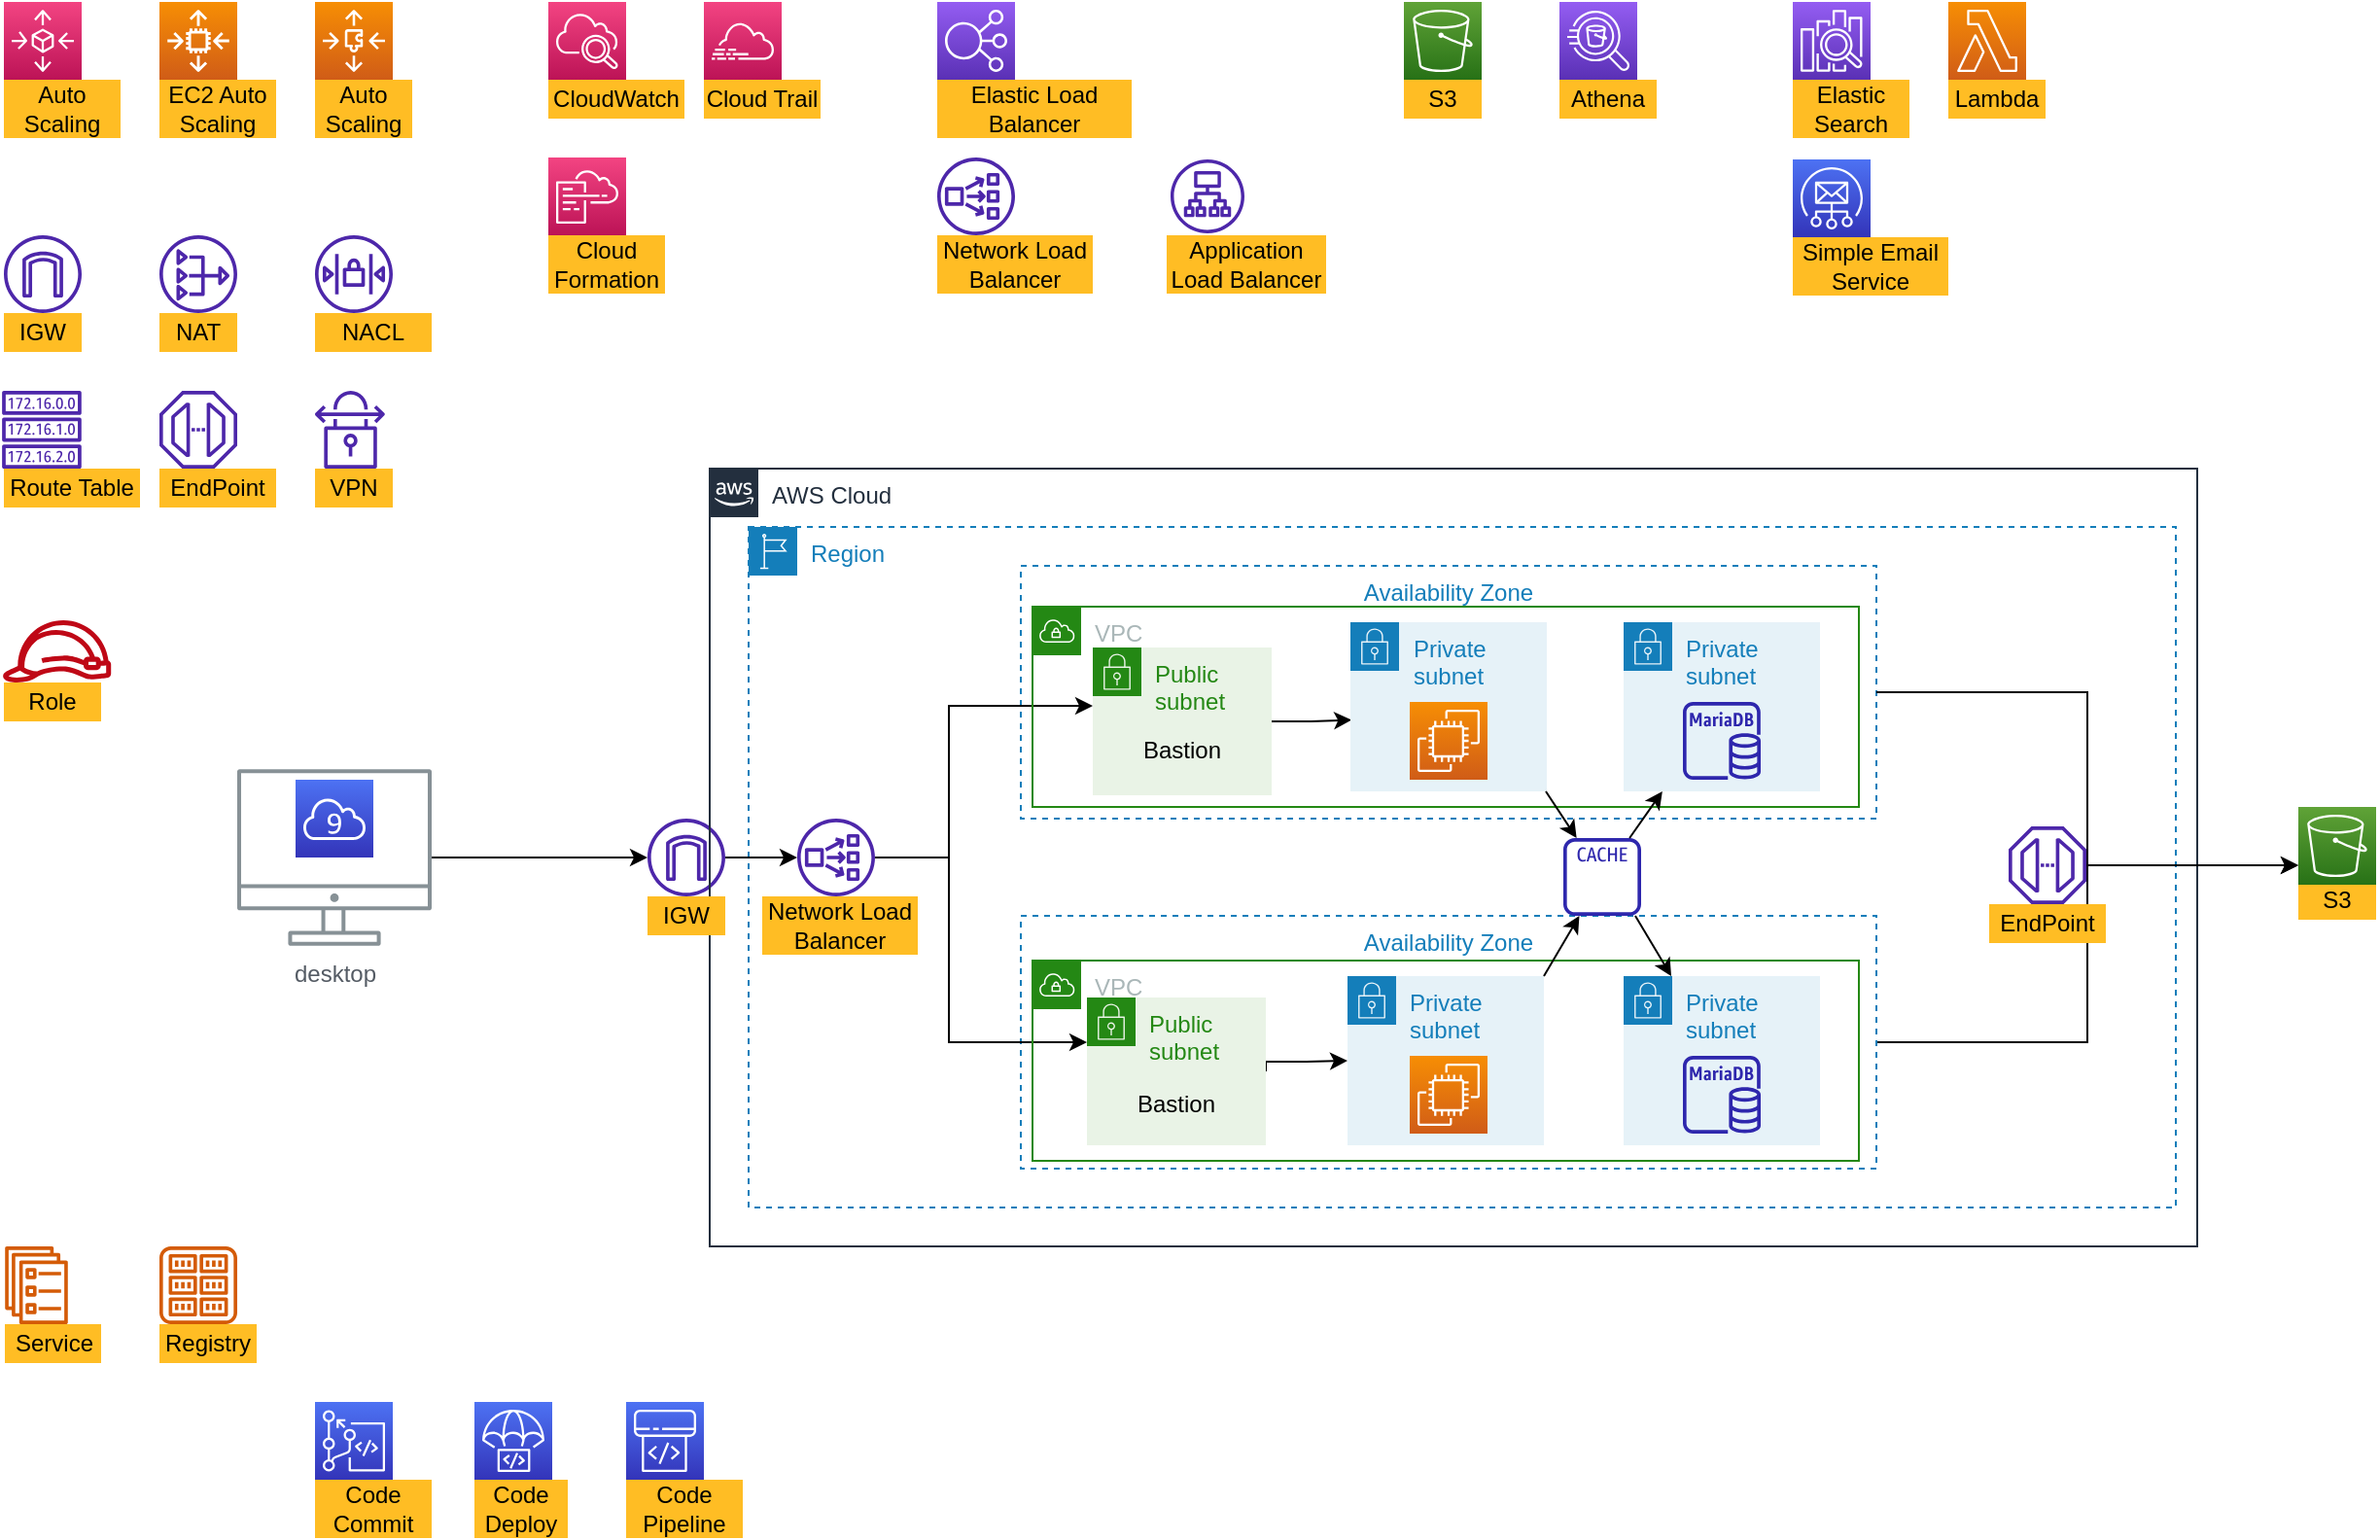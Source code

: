<mxfile version="21.6.6" type="github">
  <diagram id="Ht1M8jgEwFfnCIfOTk4-" name="Page-1">
    <mxGraphModel dx="1489" dy="769" grid="0" gridSize="10" guides="1" tooltips="1" connect="1" arrows="1" fold="1" page="1" pageScale="1" pageWidth="1169" pageHeight="827" math="0" shadow="0">
      <root>
        <mxCell id="0" />
        <mxCell id="1" parent="0" />
        <mxCell id="5NzhP2JsU66vbnNHi4hS-126" style="edgeStyle=orthogonalEdgeStyle;rounded=0;orthogonalLoop=1;jettySize=auto;html=1;entryX=0;entryY=0.75;entryDx=0;entryDy=0;entryPerimeter=0;" edge="1" parent="1" source="5NzhP2JsU66vbnNHi4hS-10" target="5NzhP2JsU66vbnNHi4hS-123">
          <mxGeometry relative="1" as="geometry" />
        </mxCell>
        <mxCell id="5NzhP2JsU66vbnNHi4hS-14" style="edgeStyle=orthogonalEdgeStyle;rounded=0;orthogonalLoop=1;jettySize=auto;html=1;" edge="1" parent="1" source="5NzhP2JsU66vbnNHi4hS-13" target="5NzhP2JsU66vbnNHi4hS-75">
          <mxGeometry relative="1" as="geometry">
            <mxPoint x="290" y="440" as="targetPoint" />
          </mxGeometry>
        </mxCell>
        <mxCell id="5NzhP2JsU66vbnNHi4hS-13" value="desktop" style="sketch=0;outlineConnect=0;gradientColor=none;fontColor=#545B64;strokeColor=none;fillColor=#879196;dashed=0;verticalLabelPosition=bottom;verticalAlign=top;align=center;html=1;fontSize=12;fontStyle=0;aspect=fixed;shape=mxgraph.aws4.illustration_desktop;pointerEvents=1" vertex="1" parent="1">
          <mxGeometry x="160" y="394.5" width="100" height="91" as="geometry" />
        </mxCell>
        <mxCell id="5NzhP2JsU66vbnNHi4hS-19" value="" style="sketch=0;points=[[0,0,0],[0.25,0,0],[0.5,0,0],[0.75,0,0],[1,0,0],[0,1,0],[0.25,1,0],[0.5,1,0],[0.75,1,0],[1,1,0],[0,0.25,0],[0,0.5,0],[0,0.75,0],[1,0.25,0],[1,0.5,0],[1,0.75,0]];outlineConnect=0;fontColor=#232F3E;gradientColor=#4D72F3;gradientDirection=north;fillColor=#3334B9;strokeColor=#ffffff;dashed=0;verticalLabelPosition=bottom;verticalAlign=top;align=center;html=1;fontSize=12;fontStyle=0;aspect=fixed;shape=mxgraph.aws4.resourceIcon;resIcon=mxgraph.aws4.cloud9;" vertex="1" parent="1">
          <mxGeometry x="190" y="400" width="40" height="40" as="geometry" />
        </mxCell>
        <mxCell id="5NzhP2JsU66vbnNHi4hS-20" value="" style="sketch=0;points=[[0,0,0],[0.25,0,0],[0.5,0,0],[0.75,0,0],[1,0,0],[0,1,0],[0.25,1,0],[0.5,1,0],[0.75,1,0],[1,1,0],[0,0.25,0],[0,0.5,0],[0,0.75,0],[1,0.25,0],[1,0.5,0],[1,0.75,0]];points=[[0,0,0],[0.25,0,0],[0.5,0,0],[0.75,0,0],[1,0,0],[0,1,0],[0.25,1,0],[0.5,1,0],[0.75,1,0],[1,1,0],[0,0.25,0],[0,0.5,0],[0,0.75,0],[1,0.25,0],[1,0.5,0],[1,0.75,0]];outlineConnect=0;fontColor=#232F3E;gradientColor=#F34482;gradientDirection=north;fillColor=#BC1356;strokeColor=#ffffff;dashed=0;verticalLabelPosition=bottom;verticalAlign=top;align=center;html=1;fontSize=12;fontStyle=0;aspect=fixed;shape=mxgraph.aws4.resourceIcon;resIcon=mxgraph.aws4.autoscaling;" vertex="1" parent="1">
          <mxGeometry x="40" width="40" height="40" as="geometry" />
        </mxCell>
        <mxCell id="5NzhP2JsU66vbnNHi4hS-22" value="" style="sketch=0;points=[[0,0,0],[0.25,0,0],[0.5,0,0],[0.75,0,0],[1,0,0],[0,1,0],[0.25,1,0],[0.5,1,0],[0.75,1,0],[1,1,0],[0,0.25,0],[0,0.5,0],[0,0.75,0],[1,0.25,0],[1,0.5,0],[1,0.75,0]];points=[[0,0,0],[0.25,0,0],[0.5,0,0],[0.75,0,0],[1,0,0],[0,1,0],[0.25,1,0],[0.5,1,0],[0.75,1,0],[1,1,0],[0,0.25,0],[0,0.5,0],[0,0.75,0],[1,0.25,0],[1,0.5,0],[1,0.75,0]];outlineConnect=0;fontColor=#232F3E;gradientColor=#F34482;gradientDirection=north;fillColor=#BC1356;strokeColor=#ffffff;dashed=0;verticalLabelPosition=bottom;verticalAlign=top;align=center;html=1;fontSize=12;fontStyle=0;aspect=fixed;shape=mxgraph.aws4.resourceIcon;resIcon=mxgraph.aws4.cloudwatch_2;" vertex="1" parent="1">
          <mxGeometry x="320" width="40" height="40" as="geometry" />
        </mxCell>
        <mxCell id="5NzhP2JsU66vbnNHi4hS-23" value="Auto Scaling" style="text;strokeColor=none;align=center;fillColor=#FFBD24;html=1;verticalAlign=middle;whiteSpace=wrap;rounded=0;" vertex="1" parent="1">
          <mxGeometry x="40" y="40" width="60" height="30" as="geometry" />
        </mxCell>
        <mxCell id="5NzhP2JsU66vbnNHi4hS-24" value="Network Load Balancer" style="text;strokeColor=none;align=center;fillColor=#FFBD24;html=1;verticalAlign=middle;whiteSpace=wrap;rounded=0;" vertex="1" parent="1">
          <mxGeometry x="520" y="120" width="80" height="30" as="geometry" />
        </mxCell>
        <mxCell id="5NzhP2JsU66vbnNHi4hS-25" value="" style="sketch=0;points=[[0,0,0],[0.25,0,0],[0.5,0,0],[0.75,0,0],[1,0,0],[0,1,0],[0.25,1,0],[0.5,1,0],[0.75,1,0],[1,1,0],[0,0.25,0],[0,0.5,0],[0,0.75,0],[1,0.25,0],[1,0.5,0],[1,0.75,0]];points=[[0,0,0],[0.25,0,0],[0.5,0,0],[0.75,0,0],[1,0,0],[0,1,0],[0.25,1,0],[0.5,1,0],[0.75,1,0],[1,1,0],[0,0.25,0],[0,0.5,0],[0,0.75,0],[1,0.25,0],[1,0.5,0],[1,0.75,0]];outlineConnect=0;fontColor=#232F3E;gradientColor=#F34482;gradientDirection=north;fillColor=#BC1356;strokeColor=#ffffff;dashed=0;verticalLabelPosition=bottom;verticalAlign=top;align=center;html=1;fontSize=12;fontStyle=0;aspect=fixed;shape=mxgraph.aws4.resourceIcon;resIcon=mxgraph.aws4.cloudtrail;" vertex="1" parent="1">
          <mxGeometry x="400" width="40" height="40" as="geometry" />
        </mxCell>
        <mxCell id="5NzhP2JsU66vbnNHi4hS-27" value="" style="sketch=0;points=[[0,0,0],[0.25,0,0],[0.5,0,0],[0.75,0,0],[1,0,0],[0,1,0],[0.25,1,0],[0.5,1,0],[0.75,1,0],[1,1,0],[0,0.25,0],[0,0.5,0],[0,0.75,0],[1,0.25,0],[1,0.5,0],[1,0.75,0]];outlineConnect=0;fontColor=#232F3E;gradientColor=#945DF2;gradientDirection=north;fillColor=#5A30B5;strokeColor=#ffffff;dashed=0;verticalLabelPosition=bottom;verticalAlign=top;align=center;html=1;fontSize=12;fontStyle=0;aspect=fixed;shape=mxgraph.aws4.resourceIcon;resIcon=mxgraph.aws4.elastic_load_balancing;" vertex="1" parent="1">
          <mxGeometry x="520" width="40" height="40" as="geometry" />
        </mxCell>
        <mxCell id="5NzhP2JsU66vbnNHi4hS-28" value="" style="sketch=0;outlineConnect=0;fontColor=#232F3E;gradientColor=none;fillColor=#4D27AA;strokeColor=none;dashed=0;verticalLabelPosition=bottom;verticalAlign=top;align=center;html=1;fontSize=12;fontStyle=0;aspect=fixed;pointerEvents=1;shape=mxgraph.aws4.endpoint;" vertex="1" parent="1">
          <mxGeometry x="120" y="200" width="40" height="40" as="geometry" />
        </mxCell>
        <mxCell id="5NzhP2JsU66vbnNHi4hS-29" value="EndPoint" style="text;strokeColor=none;align=center;fillColor=#FFBD24;html=1;verticalAlign=middle;whiteSpace=wrap;rounded=0;" vertex="1" parent="1">
          <mxGeometry x="120" y="240" width="60" height="20" as="geometry" />
        </mxCell>
        <mxCell id="5NzhP2JsU66vbnNHi4hS-30" value="Elastic Load Balancer" style="text;strokeColor=none;align=center;fillColor=#FFBD24;html=1;verticalAlign=middle;whiteSpace=wrap;rounded=0;" vertex="1" parent="1">
          <mxGeometry x="520" y="40" width="100" height="30" as="geometry" />
        </mxCell>
        <mxCell id="5NzhP2JsU66vbnNHi4hS-31" value="" style="sketch=0;outlineConnect=0;fontColor=#232F3E;gradientColor=none;fillColor=#4D27AA;strokeColor=none;dashed=0;verticalLabelPosition=bottom;verticalAlign=top;align=center;html=1;fontSize=12;fontStyle=0;aspect=fixed;pointerEvents=1;shape=mxgraph.aws4.network_load_balancer;" vertex="1" parent="1">
          <mxGeometry x="520" y="80" width="40" height="40" as="geometry" />
        </mxCell>
        <mxCell id="5NzhP2JsU66vbnNHi4hS-32" value="" style="sketch=0;outlineConnect=0;fontColor=#232F3E;gradientColor=none;fillColor=#4D27AA;strokeColor=none;dashed=0;verticalLabelPosition=bottom;verticalAlign=top;align=center;html=1;fontSize=12;fontStyle=0;aspect=fixed;pointerEvents=1;shape=mxgraph.aws4.internet_gateway;" vertex="1" parent="1">
          <mxGeometry x="40" y="120" width="40" height="40" as="geometry" />
        </mxCell>
        <mxCell id="5NzhP2JsU66vbnNHi4hS-33" value="CloudWatch" style="text;strokeColor=none;align=center;fillColor=#FFBD24;html=1;verticalAlign=middle;whiteSpace=wrap;rounded=0;" vertex="1" parent="1">
          <mxGeometry x="320" y="40" width="70" height="20" as="geometry" />
        </mxCell>
        <mxCell id="5NzhP2JsU66vbnNHi4hS-34" value="" style="sketch=0;outlineConnect=0;fontColor=#232F3E;gradientColor=none;fillColor=#4D27AA;strokeColor=none;dashed=0;verticalLabelPosition=bottom;verticalAlign=top;align=center;html=1;fontSize=12;fontStyle=0;aspect=fixed;pointerEvents=1;shape=mxgraph.aws4.nat_gateway;" vertex="1" parent="1">
          <mxGeometry x="120" y="120" width="40" height="40" as="geometry" />
        </mxCell>
        <mxCell id="5NzhP2JsU66vbnNHi4hS-35" value="NAT" style="text;strokeColor=none;align=center;fillColor=#FFBD24;html=1;verticalAlign=middle;whiteSpace=wrap;rounded=0;" vertex="1" parent="1">
          <mxGeometry x="120" y="160" width="40" height="20" as="geometry" />
        </mxCell>
        <mxCell id="5NzhP2JsU66vbnNHi4hS-36" value="IGW" style="text;strokeColor=none;align=center;fillColor=#FFBD24;html=1;verticalAlign=middle;whiteSpace=wrap;rounded=0;" vertex="1" parent="1">
          <mxGeometry x="40" y="160" width="40" height="20" as="geometry" />
        </mxCell>
        <mxCell id="5NzhP2JsU66vbnNHi4hS-37" value="" style="sketch=0;outlineConnect=0;fontColor=#232F3E;gradientColor=none;fillColor=#4D27AA;strokeColor=none;dashed=0;verticalLabelPosition=bottom;verticalAlign=top;align=center;html=1;fontSize=12;fontStyle=0;aspect=fixed;pointerEvents=1;shape=mxgraph.aws4.route_table;" vertex="1" parent="1">
          <mxGeometry x="38.95" y="200" width="41.05" height="40" as="geometry" />
        </mxCell>
        <mxCell id="5NzhP2JsU66vbnNHi4hS-38" value="Route Table" style="text;strokeColor=none;align=center;fillColor=#FFBD24;html=1;verticalAlign=middle;whiteSpace=wrap;rounded=0;" vertex="1" parent="1">
          <mxGeometry x="40" y="240" width="70" height="20" as="geometry" />
        </mxCell>
        <mxCell id="5NzhP2JsU66vbnNHi4hS-39" value="" style="sketch=0;outlineConnect=0;fontColor=#232F3E;gradientColor=none;fillColor=#4D27AA;strokeColor=none;dashed=0;verticalLabelPosition=bottom;verticalAlign=top;align=center;html=1;fontSize=12;fontStyle=0;aspect=fixed;pointerEvents=1;shape=mxgraph.aws4.network_access_control_list;" vertex="1" parent="1">
          <mxGeometry x="200" y="120" width="40" height="40" as="geometry" />
        </mxCell>
        <mxCell id="5NzhP2JsU66vbnNHi4hS-40" value="NACL" style="text;strokeColor=none;align=center;fillColor=#FFBD24;html=1;verticalAlign=middle;whiteSpace=wrap;rounded=0;" vertex="1" parent="1">
          <mxGeometry x="200" y="160" width="60" height="20" as="geometry" />
        </mxCell>
        <mxCell id="5NzhP2JsU66vbnNHi4hS-41" value="" style="sketch=0;outlineConnect=0;fontColor=#232F3E;gradientColor=none;fillColor=#4D27AA;strokeColor=none;dashed=0;verticalLabelPosition=bottom;verticalAlign=top;align=center;html=1;fontSize=12;fontStyle=0;aspect=fixed;pointerEvents=1;shape=mxgraph.aws4.application_load_balancer;" vertex="1" parent="1">
          <mxGeometry x="640" y="81" width="38" height="38" as="geometry" />
        </mxCell>
        <mxCell id="5NzhP2JsU66vbnNHi4hS-42" value="Application Load Balancer" style="text;strokeColor=none;align=center;fillColor=#FFBD24;html=1;verticalAlign=middle;whiteSpace=wrap;rounded=0;" vertex="1" parent="1">
          <mxGeometry x="638" y="120" width="82" height="30" as="geometry" />
        </mxCell>
        <mxCell id="5NzhP2JsU66vbnNHi4hS-43" value="" style="sketch=0;outlineConnect=0;fontColor=#232F3E;gradientColor=none;fillColor=#4D27AA;strokeColor=none;dashed=0;verticalLabelPosition=bottom;verticalAlign=top;align=center;html=1;fontSize=12;fontStyle=0;aspect=fixed;pointerEvents=1;shape=mxgraph.aws4.vpn_connection;" vertex="1" parent="1">
          <mxGeometry x="200" y="200" width="35.9" height="40" as="geometry" />
        </mxCell>
        <mxCell id="5NzhP2JsU66vbnNHi4hS-44" value="VPN" style="text;strokeColor=none;align=center;fillColor=#FFBD24;html=1;verticalAlign=middle;whiteSpace=wrap;rounded=0;" vertex="1" parent="1">
          <mxGeometry x="200" y="240" width="40" height="20" as="geometry" />
        </mxCell>
        <mxCell id="5NzhP2JsU66vbnNHi4hS-45" value="" style="sketch=0;outlineConnect=0;fontColor=#232F3E;gradientColor=none;fillColor=#BF0816;strokeColor=none;dashed=0;verticalLabelPosition=bottom;verticalAlign=top;align=center;html=1;fontSize=12;fontStyle=0;aspect=fixed;pointerEvents=1;shape=mxgraph.aws4.role;" vertex="1" parent="1">
          <mxGeometry x="38.95" y="318" width="56.73" height="32" as="geometry" />
        </mxCell>
        <mxCell id="5NzhP2JsU66vbnNHi4hS-46" value="Role" style="text;strokeColor=none;align=center;fillColor=#FFBD24;html=1;verticalAlign=middle;whiteSpace=wrap;rounded=0;" vertex="1" parent="1">
          <mxGeometry x="40" y="350" width="50" height="20" as="geometry" />
        </mxCell>
        <mxCell id="5NzhP2JsU66vbnNHi4hS-47" value="" style="sketch=0;points=[[0,0,0],[0.25,0,0],[0.5,0,0],[0.75,0,0],[1,0,0],[0,1,0],[0.25,1,0],[0.5,1,0],[0.75,1,0],[1,1,0],[0,0.25,0],[0,0.5,0],[0,0.75,0],[1,0.25,0],[1,0.5,0],[1,0.75,0]];outlineConnect=0;fontColor=#232F3E;gradientColor=#60A337;gradientDirection=north;fillColor=#277116;strokeColor=#ffffff;dashed=0;verticalLabelPosition=bottom;verticalAlign=top;align=center;html=1;fontSize=12;fontStyle=0;aspect=fixed;shape=mxgraph.aws4.resourceIcon;resIcon=mxgraph.aws4.s3;" vertex="1" parent="1">
          <mxGeometry x="760" width="40" height="40" as="geometry" />
        </mxCell>
        <mxCell id="5NzhP2JsU66vbnNHi4hS-48" value="S3" style="text;strokeColor=none;align=center;fillColor=#FFBD24;html=1;verticalAlign=middle;whiteSpace=wrap;rounded=0;" vertex="1" parent="1">
          <mxGeometry x="760" y="40" width="40" height="20" as="geometry" />
        </mxCell>
        <mxCell id="5NzhP2JsU66vbnNHi4hS-50" value="" style="sketch=0;points=[[0,0,0],[0.25,0,0],[0.5,0,0],[0.75,0,0],[1,0,0],[0,1,0],[0.25,1,0],[0.5,1,0],[0.75,1,0],[1,1,0],[0,0.25,0],[0,0.5,0],[0,0.75,0],[1,0.25,0],[1,0.5,0],[1,0.75,0]];outlineConnect=0;fontColor=#232F3E;gradientColor=#945DF2;gradientDirection=north;fillColor=#5A30B5;strokeColor=#ffffff;dashed=0;verticalLabelPosition=bottom;verticalAlign=top;align=center;html=1;fontSize=12;fontStyle=0;aspect=fixed;shape=mxgraph.aws4.resourceIcon;resIcon=mxgraph.aws4.athena;" vertex="1" parent="1">
          <mxGeometry x="840" width="40" height="40" as="geometry" />
        </mxCell>
        <mxCell id="5NzhP2JsU66vbnNHi4hS-51" value="Athena" style="text;strokeColor=none;align=center;fillColor=#FFBD24;html=1;verticalAlign=middle;whiteSpace=wrap;rounded=0;" vertex="1" parent="1">
          <mxGeometry x="840" y="40" width="50" height="20" as="geometry" />
        </mxCell>
        <mxCell id="5NzhP2JsU66vbnNHi4hS-52" value="" style="sketch=0;points=[[0,0,0],[0.25,0,0],[0.5,0,0],[0.75,0,0],[1,0,0],[0,1,0],[0.25,1,0],[0.5,1,0],[0.75,1,0],[1,1,0],[0,0.25,0],[0,0.5,0],[0,0.75,0],[1,0.25,0],[1,0.5,0],[1,0.75,0]];outlineConnect=0;fontColor=#232F3E;gradientColor=#945DF2;gradientDirection=north;fillColor=#5A30B5;strokeColor=#ffffff;dashed=0;verticalLabelPosition=bottom;verticalAlign=top;align=center;html=1;fontSize=12;fontStyle=0;aspect=fixed;shape=mxgraph.aws4.resourceIcon;resIcon=mxgraph.aws4.elasticsearch_service;" vertex="1" parent="1">
          <mxGeometry x="960" width="40" height="40" as="geometry" />
        </mxCell>
        <mxCell id="5NzhP2JsU66vbnNHi4hS-53" value="Elastic Search" style="text;strokeColor=none;align=center;fillColor=#FFBD24;html=1;verticalAlign=middle;whiteSpace=wrap;rounded=0;" vertex="1" parent="1">
          <mxGeometry x="960" y="40" width="60" height="30" as="geometry" />
        </mxCell>
        <mxCell id="5NzhP2JsU66vbnNHi4hS-54" value="" style="sketch=0;points=[[0,0,0],[0.25,0,0],[0.5,0,0],[0.75,0,0],[1,0,0],[0,1,0],[0.25,1,0],[0.5,1,0],[0.75,1,0],[1,1,0],[0,0.25,0],[0,0.5,0],[0,0.75,0],[1,0.25,0],[1,0.5,0],[1,0.75,0]];outlineConnect=0;fontColor=#232F3E;gradientColor=#F78E04;gradientDirection=north;fillColor=#D05C17;strokeColor=#ffffff;dashed=0;verticalLabelPosition=bottom;verticalAlign=top;align=center;html=1;fontSize=12;fontStyle=0;aspect=fixed;shape=mxgraph.aws4.resourceIcon;resIcon=mxgraph.aws4.auto_scaling2;" vertex="1" parent="1">
          <mxGeometry x="120" width="40" height="40" as="geometry" />
        </mxCell>
        <mxCell id="5NzhP2JsU66vbnNHi4hS-55" value="EC2 Auto Scaling" style="text;strokeColor=none;align=center;fillColor=#FFBD24;html=1;verticalAlign=middle;whiteSpace=wrap;rounded=0;" vertex="1" parent="1">
          <mxGeometry x="120" y="40" width="60" height="30" as="geometry" />
        </mxCell>
        <mxCell id="5NzhP2JsU66vbnNHi4hS-56" value="" style="sketch=0;points=[[0,0,0],[0.25,0,0],[0.5,0,0],[0.75,0,0],[1,0,0],[0,1,0],[0.25,1,0],[0.5,1,0],[0.75,1,0],[1,1,0],[0,0.25,0],[0,0.5,0],[0,0.75,0],[1,0.25,0],[1,0.5,0],[1,0.75,0]];outlineConnect=0;fontColor=#232F3E;gradientColor=#F78E04;gradientDirection=north;fillColor=#D05C17;strokeColor=#ffffff;dashed=0;verticalLabelPosition=bottom;verticalAlign=top;align=center;html=1;fontSize=12;fontStyle=0;aspect=fixed;shape=mxgraph.aws4.resourceIcon;resIcon=mxgraph.aws4.auto_scaling3;" vertex="1" parent="1">
          <mxGeometry x="200" width="40" height="40" as="geometry" />
        </mxCell>
        <mxCell id="5NzhP2JsU66vbnNHi4hS-57" value="Auto Scaling" style="text;strokeColor=none;align=center;fillColor=#FFBD24;html=1;verticalAlign=middle;whiteSpace=wrap;rounded=0;" vertex="1" parent="1">
          <mxGeometry x="200" y="40" width="50" height="30" as="geometry" />
        </mxCell>
        <mxCell id="5NzhP2JsU66vbnNHi4hS-58" value="" style="sketch=0;points=[[0,0,0],[0.25,0,0],[0.5,0,0],[0.75,0,0],[1,0,0],[0,1,0],[0.25,1,0],[0.5,1,0],[0.75,1,0],[1,1,0],[0,0.25,0],[0,0.5,0],[0,0.75,0],[1,0.25,0],[1,0.5,0],[1,0.75,0]];outlineConnect=0;fontColor=#232F3E;gradientColor=#F78E04;gradientDirection=north;fillColor=#D05C17;strokeColor=#ffffff;dashed=0;verticalLabelPosition=bottom;verticalAlign=top;align=center;html=1;fontSize=12;fontStyle=0;aspect=fixed;shape=mxgraph.aws4.resourceIcon;resIcon=mxgraph.aws4.lambda;" vertex="1" parent="1">
          <mxGeometry x="1040" width="40" height="40" as="geometry" />
        </mxCell>
        <mxCell id="5NzhP2JsU66vbnNHi4hS-59" value="Lambda" style="text;strokeColor=none;align=center;fillColor=#FFBD24;html=1;verticalAlign=middle;whiteSpace=wrap;rounded=0;" vertex="1" parent="1">
          <mxGeometry x="1040" y="40" width="50" height="20" as="geometry" />
        </mxCell>
        <mxCell id="5NzhP2JsU66vbnNHi4hS-60" value="" style="sketch=0;outlineConnect=0;fontColor=#232F3E;gradientColor=none;fillColor=#D45B07;strokeColor=none;dashed=0;verticalLabelPosition=bottom;verticalAlign=top;align=center;html=1;fontSize=12;fontStyle=0;aspect=fixed;pointerEvents=1;shape=mxgraph.aws4.ecs_service;" vertex="1" parent="1">
          <mxGeometry x="40.5" y="640" width="32.5" height="40" as="geometry" />
        </mxCell>
        <mxCell id="5NzhP2JsU66vbnNHi4hS-61" value="Service" style="text;strokeColor=none;align=center;fillColor=#FFBD24;html=1;verticalAlign=middle;whiteSpace=wrap;rounded=0;" vertex="1" parent="1">
          <mxGeometry x="40.5" y="680" width="49.5" height="20" as="geometry" />
        </mxCell>
        <mxCell id="5NzhP2JsU66vbnNHi4hS-62" value="" style="sketch=0;outlineConnect=0;fontColor=#232F3E;gradientColor=none;fillColor=#D45B07;strokeColor=none;dashed=0;verticalLabelPosition=bottom;verticalAlign=top;align=center;html=1;fontSize=12;fontStyle=0;aspect=fixed;pointerEvents=1;shape=mxgraph.aws4.registry;" vertex="1" parent="1">
          <mxGeometry x="120" y="640" width="40" height="40" as="geometry" />
        </mxCell>
        <mxCell id="5NzhP2JsU66vbnNHi4hS-63" value="Registry" style="text;strokeColor=none;align=center;fillColor=#FFBD24;html=1;verticalAlign=middle;whiteSpace=wrap;rounded=0;" vertex="1" parent="1">
          <mxGeometry x="120" y="680" width="50" height="20" as="geometry" />
        </mxCell>
        <mxCell id="5NzhP2JsU66vbnNHi4hS-64" value="" style="sketch=0;points=[[0,0,0],[0.25,0,0],[0.5,0,0],[0.75,0,0],[1,0,0],[0,1,0],[0.25,1,0],[0.5,1,0],[0.75,1,0],[1,1,0],[0,0.25,0],[0,0.5,0],[0,0.75,0],[1,0.25,0],[1,0.5,0],[1,0.75,0]];outlineConnect=0;fontColor=#232F3E;gradientColor=#4D72F3;gradientDirection=north;fillColor=#3334B9;strokeColor=#ffffff;dashed=0;verticalLabelPosition=bottom;verticalAlign=top;align=center;html=1;fontSize=12;fontStyle=0;aspect=fixed;shape=mxgraph.aws4.resourceIcon;resIcon=mxgraph.aws4.simple_email_service;" vertex="1" parent="1">
          <mxGeometry x="960" y="81" width="40" height="40" as="geometry" />
        </mxCell>
        <mxCell id="5NzhP2JsU66vbnNHi4hS-65" value="Simple Email Service" style="text;strokeColor=none;align=center;fillColor=#FFBD24;html=1;verticalAlign=middle;whiteSpace=wrap;rounded=0;" vertex="1" parent="1">
          <mxGeometry x="960" y="121" width="80" height="30" as="geometry" />
        </mxCell>
        <mxCell id="5NzhP2JsU66vbnNHi4hS-66" value="Cloud Trail" style="text;strokeColor=none;align=center;fillColor=#FFBD24;html=1;verticalAlign=middle;whiteSpace=wrap;rounded=0;" vertex="1" parent="1">
          <mxGeometry x="400" y="40" width="60" height="20" as="geometry" />
        </mxCell>
        <mxCell id="5NzhP2JsU66vbnNHi4hS-67" value="" style="sketch=0;points=[[0,0,0],[0.25,0,0],[0.5,0,0],[0.75,0,0],[1,0,0],[0,1,0],[0.25,1,0],[0.5,1,0],[0.75,1,0],[1,1,0],[0,0.25,0],[0,0.5,0],[0,0.75,0],[1,0.25,0],[1,0.5,0],[1,0.75,0]];outlineConnect=0;fontColor=#232F3E;gradientColor=#4D72F3;gradientDirection=north;fillColor=#3334B9;strokeColor=#ffffff;dashed=0;verticalLabelPosition=bottom;verticalAlign=top;align=center;html=1;fontSize=12;fontStyle=0;aspect=fixed;shape=mxgraph.aws4.resourceIcon;resIcon=mxgraph.aws4.codecommit;" vertex="1" parent="1">
          <mxGeometry x="200" y="720" width="40" height="40" as="geometry" />
        </mxCell>
        <mxCell id="5NzhP2JsU66vbnNHi4hS-68" value="Code Commit" style="text;strokeColor=none;align=center;fillColor=#FFBD24;html=1;verticalAlign=middle;whiteSpace=wrap;rounded=0;" vertex="1" parent="1">
          <mxGeometry x="200" y="760" width="60" height="30" as="geometry" />
        </mxCell>
        <mxCell id="5NzhP2JsU66vbnNHi4hS-69" value="" style="sketch=0;points=[[0,0,0],[0.25,0,0],[0.5,0,0],[0.75,0,0],[1,0,0],[0,1,0],[0.25,1,0],[0.5,1,0],[0.75,1,0],[1,1,0],[0,0.25,0],[0,0.5,0],[0,0.75,0],[1,0.25,0],[1,0.5,0],[1,0.75,0]];outlineConnect=0;fontColor=#232F3E;gradientColor=#4D72F3;gradientDirection=north;fillColor=#3334B9;strokeColor=#ffffff;dashed=0;verticalLabelPosition=bottom;verticalAlign=top;align=center;html=1;fontSize=12;fontStyle=0;aspect=fixed;shape=mxgraph.aws4.resourceIcon;resIcon=mxgraph.aws4.codedeploy;" vertex="1" parent="1">
          <mxGeometry x="282" y="720" width="40" height="40" as="geometry" />
        </mxCell>
        <mxCell id="5NzhP2JsU66vbnNHi4hS-70" value="Code Deploy" style="text;strokeColor=none;align=center;fillColor=#FFBD24;html=1;verticalAlign=middle;whiteSpace=wrap;rounded=0;" vertex="1" parent="1">
          <mxGeometry x="282" y="760" width="48" height="30" as="geometry" />
        </mxCell>
        <mxCell id="5NzhP2JsU66vbnNHi4hS-71" value="" style="sketch=0;points=[[0,0,0],[0.25,0,0],[0.5,0,0],[0.75,0,0],[1,0,0],[0,1,0],[0.25,1,0],[0.5,1,0],[0.75,1,0],[1,1,0],[0,0.25,0],[0,0.5,0],[0,0.75,0],[1,0.25,0],[1,0.5,0],[1,0.75,0]];outlineConnect=0;fontColor=#232F3E;gradientColor=#4D72F3;gradientDirection=north;fillColor=#3334B9;strokeColor=#ffffff;dashed=0;verticalLabelPosition=bottom;verticalAlign=top;align=center;html=1;fontSize=12;fontStyle=0;aspect=fixed;shape=mxgraph.aws4.resourceIcon;resIcon=mxgraph.aws4.codepipeline;" vertex="1" parent="1">
          <mxGeometry x="360" y="720" width="40" height="40" as="geometry" />
        </mxCell>
        <mxCell id="5NzhP2JsU66vbnNHi4hS-72" value="Code Pipeline" style="text;strokeColor=none;align=center;fillColor=#FFBD24;html=1;verticalAlign=middle;whiteSpace=wrap;rounded=0;" vertex="1" parent="1">
          <mxGeometry x="360" y="760" width="60" height="30" as="geometry" />
        </mxCell>
        <mxCell id="5NzhP2JsU66vbnNHi4hS-73" value="" style="sketch=0;points=[[0,0,0],[0.25,0,0],[0.5,0,0],[0.75,0,0],[1,0,0],[0,1,0],[0.25,1,0],[0.5,1,0],[0.75,1,0],[1,1,0],[0,0.25,0],[0,0.5,0],[0,0.75,0],[1,0.25,0],[1,0.5,0],[1,0.75,0]];points=[[0,0,0],[0.25,0,0],[0.5,0,0],[0.75,0,0],[1,0,0],[0,1,0],[0.25,1,0],[0.5,1,0],[0.75,1,0],[1,1,0],[0,0.25,0],[0,0.5,0],[0,0.75,0],[1,0.25,0],[1,0.5,0],[1,0.75,0]];outlineConnect=0;fontColor=#232F3E;gradientColor=#F34482;gradientDirection=north;fillColor=#BC1356;strokeColor=#ffffff;dashed=0;verticalLabelPosition=bottom;verticalAlign=top;align=center;html=1;fontSize=12;fontStyle=0;aspect=fixed;shape=mxgraph.aws4.resourceIcon;resIcon=mxgraph.aws4.cloudformation;" vertex="1" parent="1">
          <mxGeometry x="320" y="80" width="40" height="40" as="geometry" />
        </mxCell>
        <mxCell id="5NzhP2JsU66vbnNHi4hS-74" value="Cloud Formation" style="text;strokeColor=none;align=center;fillColor=#FFBD24;html=1;verticalAlign=middle;whiteSpace=wrap;rounded=0;" vertex="1" parent="1">
          <mxGeometry x="320" y="120" width="60" height="30" as="geometry" />
        </mxCell>
        <mxCell id="5NzhP2JsU66vbnNHi4hS-75" value="" style="sketch=0;outlineConnect=0;fontColor=#232F3E;gradientColor=none;fillColor=#4D27AA;strokeColor=none;dashed=0;verticalLabelPosition=bottom;verticalAlign=top;align=center;html=1;fontSize=12;fontStyle=0;aspect=fixed;pointerEvents=1;shape=mxgraph.aws4.internet_gateway;" vertex="1" parent="1">
          <mxGeometry x="371" y="420" width="40" height="40" as="geometry" />
        </mxCell>
        <mxCell id="5NzhP2JsU66vbnNHi4hS-1" value="AWS Cloud" style="points=[[0,0],[0.25,0],[0.5,0],[0.75,0],[1,0],[1,0.25],[1,0.5],[1,0.75],[1,1],[0.75,1],[0.5,1],[0.25,1],[0,1],[0,0.75],[0,0.5],[0,0.25]];outlineConnect=0;gradientColor=none;html=1;whiteSpace=wrap;fontSize=12;fontStyle=0;container=1;pointerEvents=0;collapsible=0;recursiveResize=0;shape=mxgraph.aws4.group;grIcon=mxgraph.aws4.group_aws_cloud_alt;strokeColor=#232F3E;fillColor=none;verticalAlign=top;align=left;spacingLeft=30;fontColor=#232F3E;dashed=0;" vertex="1" parent="1">
          <mxGeometry x="403" y="240" width="765" height="400" as="geometry" />
        </mxCell>
        <mxCell id="5NzhP2JsU66vbnNHi4hS-3" value="Region" style="points=[[0,0],[0.25,0],[0.5,0],[0.75,0],[1,0],[1,0.25],[1,0.5],[1,0.75],[1,1],[0.75,1],[0.5,1],[0.25,1],[0,1],[0,0.75],[0,0.5],[0,0.25]];outlineConnect=0;gradientColor=none;html=1;whiteSpace=wrap;fontSize=12;fontStyle=0;container=1;pointerEvents=0;collapsible=0;recursiveResize=0;shape=mxgraph.aws4.group;grIcon=mxgraph.aws4.group_region;strokeColor=#147EBA;fillColor=none;verticalAlign=top;align=left;spacingLeft=30;fontColor=#147EBA;dashed=1;" vertex="1" parent="5NzhP2JsU66vbnNHi4hS-1">
          <mxGeometry x="20" y="30" width="734" height="350" as="geometry" />
        </mxCell>
        <mxCell id="5NzhP2JsU66vbnNHi4hS-9" value="Availability Zone" style="fillColor=none;strokeColor=#147EBA;dashed=1;verticalAlign=top;fontStyle=0;fontColor=#147EBA;whiteSpace=wrap;html=1;" vertex="1" parent="5NzhP2JsU66vbnNHi4hS-3">
          <mxGeometry x="140" y="20" width="440" height="130" as="geometry" />
        </mxCell>
        <mxCell id="5NzhP2JsU66vbnNHi4hS-10" value="Availability Zone" style="fillColor=none;strokeColor=#147EBA;dashed=1;verticalAlign=top;fontStyle=0;fontColor=#147EBA;whiteSpace=wrap;html=1;" vertex="1" parent="5NzhP2JsU66vbnNHi4hS-3">
          <mxGeometry x="140" y="200" width="440" height="130" as="geometry" />
        </mxCell>
        <mxCell id="5NzhP2JsU66vbnNHi4hS-18" value="" style="sketch=0;outlineConnect=0;fontColor=#232F3E;gradientColor=none;fillColor=#2E27AD;strokeColor=none;dashed=0;verticalLabelPosition=bottom;verticalAlign=top;align=center;html=1;fontSize=12;fontStyle=0;aspect=fixed;pointerEvents=1;shape=mxgraph.aws4.cache_node;" vertex="1" parent="5NzhP2JsU66vbnNHi4hS-3">
          <mxGeometry x="419" y="160" width="40" height="40" as="geometry" />
        </mxCell>
        <mxCell id="5NzhP2JsU66vbnNHi4hS-88" style="edgeStyle=orthogonalEdgeStyle;rounded=0;orthogonalLoop=1;jettySize=auto;html=1;" edge="1" parent="5NzhP2JsU66vbnNHi4hS-3" source="5NzhP2JsU66vbnNHi4hS-85" target="5NzhP2JsU66vbnNHi4hS-96">
          <mxGeometry relative="1" as="geometry">
            <mxPoint x="103" y="265" as="targetPoint" />
            <Array as="points">
              <mxPoint x="103" y="170" />
              <mxPoint x="103" y="265" />
            </Array>
          </mxGeometry>
        </mxCell>
        <mxCell id="5NzhP2JsU66vbnNHi4hS-89" style="edgeStyle=orthogonalEdgeStyle;rounded=0;orthogonalLoop=1;jettySize=auto;html=1;" edge="1" parent="5NzhP2JsU66vbnNHi4hS-3" source="5NzhP2JsU66vbnNHi4hS-85" target="5NzhP2JsU66vbnNHi4hS-95">
          <mxGeometry relative="1" as="geometry">
            <mxPoint x="115" y="92" as="targetPoint" />
            <Array as="points">
              <mxPoint x="103" y="170" />
              <mxPoint x="103" y="92" />
            </Array>
          </mxGeometry>
        </mxCell>
        <mxCell id="5NzhP2JsU66vbnNHi4hS-85" value="" style="sketch=0;outlineConnect=0;fontColor=#232F3E;gradientColor=none;fillColor=#4D27AA;strokeColor=none;dashed=0;verticalLabelPosition=bottom;verticalAlign=top;align=center;html=1;fontSize=12;fontStyle=0;aspect=fixed;pointerEvents=1;shape=mxgraph.aws4.network_load_balancer;" vertex="1" parent="5NzhP2JsU66vbnNHi4hS-3">
          <mxGeometry x="25" y="150" width="40" height="40" as="geometry" />
        </mxCell>
        <mxCell id="5NzhP2JsU66vbnNHi4hS-86" value="Network Load Balancer" style="text;strokeColor=none;align=center;fillColor=#FFBD24;html=1;verticalAlign=middle;whiteSpace=wrap;rounded=0;" vertex="1" parent="5NzhP2JsU66vbnNHi4hS-3">
          <mxGeometry x="7" y="190" width="80" height="30" as="geometry" />
        </mxCell>
        <mxCell id="5NzhP2JsU66vbnNHi4hS-92" value="VPC" style="points=[[0,0],[0.25,0],[0.5,0],[0.75,0],[1,0],[1,0.25],[1,0.5],[1,0.75],[1,1],[0.75,1],[0.5,1],[0.25,1],[0,1],[0,0.75],[0,0.5],[0,0.25]];outlineConnect=0;gradientColor=none;html=1;whiteSpace=wrap;fontSize=12;fontStyle=0;container=1;pointerEvents=0;collapsible=0;recursiveResize=0;shape=mxgraph.aws4.group;grIcon=mxgraph.aws4.group_vpc;strokeColor=#248814;fillColor=none;verticalAlign=top;align=left;spacingLeft=30;fontColor=#AAB7B8;dashed=0;" vertex="1" parent="5NzhP2JsU66vbnNHi4hS-3">
          <mxGeometry x="146" y="41" width="425" height="103" as="geometry" />
        </mxCell>
        <mxCell id="5NzhP2JsU66vbnNHi4hS-94" value="VPC" style="points=[[0,0],[0.25,0],[0.5,0],[0.75,0],[1,0],[1,0.25],[1,0.5],[1,0.75],[1,1],[0.75,1],[0.5,1],[0.25,1],[0,1],[0,0.75],[0,0.5],[0,0.25]];outlineConnect=0;gradientColor=none;html=1;whiteSpace=wrap;fontSize=12;fontStyle=0;container=1;pointerEvents=0;collapsible=0;recursiveResize=0;shape=mxgraph.aws4.group;grIcon=mxgraph.aws4.group_vpc;strokeColor=#248814;fillColor=none;verticalAlign=top;align=left;spacingLeft=30;fontColor=#AAB7B8;dashed=0;" vertex="1" parent="5NzhP2JsU66vbnNHi4hS-3">
          <mxGeometry x="146" y="223" width="425" height="103" as="geometry" />
        </mxCell>
        <mxCell id="5NzhP2JsU66vbnNHi4hS-98" value="Private subnet" style="points=[[0,0],[0.25,0],[0.5,0],[0.75,0],[1,0],[1,0.25],[1,0.5],[1,0.75],[1,1],[0.75,1],[0.5,1],[0.25,1],[0,1],[0,0.75],[0,0.5],[0,0.25]];outlineConnect=0;gradientColor=none;html=1;whiteSpace=wrap;fontSize=12;fontStyle=0;container=1;pointerEvents=0;collapsible=0;recursiveResize=0;shape=mxgraph.aws4.group;grIcon=mxgraph.aws4.group_security_group;grStroke=0;strokeColor=#147EBA;fillColor=#E6F2F8;verticalAlign=top;align=left;spacingLeft=30;fontColor=#147EBA;dashed=0;" vertex="1" parent="5NzhP2JsU66vbnNHi4hS-94">
          <mxGeometry x="162" y="8" width="101" height="87" as="geometry" />
        </mxCell>
        <mxCell id="5NzhP2JsU66vbnNHi4hS-104" value="Private subnet" style="points=[[0,0],[0.25,0],[0.5,0],[0.75,0],[1,0],[1,0.25],[1,0.5],[1,0.75],[1,1],[0.75,1],[0.5,1],[0.25,1],[0,1],[0,0.75],[0,0.5],[0,0.25]];outlineConnect=0;gradientColor=none;html=1;whiteSpace=wrap;fontSize=12;fontStyle=0;container=1;pointerEvents=0;collapsible=0;recursiveResize=0;shape=mxgraph.aws4.group;grIcon=mxgraph.aws4.group_security_group;grStroke=0;strokeColor=#147EBA;fillColor=#E6F2F8;verticalAlign=top;align=left;spacingLeft=30;fontColor=#147EBA;dashed=0;" vertex="1" parent="5NzhP2JsU66vbnNHi4hS-94">
          <mxGeometry x="304" y="8" width="101" height="87" as="geometry" />
        </mxCell>
        <mxCell id="5NzhP2JsU66vbnNHi4hS-119" value="" style="endArrow=classic;html=1;rounded=0;" edge="1" parent="5NzhP2JsU66vbnNHi4hS-94" target="5NzhP2JsU66vbnNHi4hS-18">
          <mxGeometry width="50" height="50" relative="1" as="geometry">
            <mxPoint x="263" y="8" as="sourcePoint" />
            <mxPoint x="313" y="-42" as="targetPoint" />
            <Array as="points" />
          </mxGeometry>
        </mxCell>
        <mxCell id="5NzhP2JsU66vbnNHi4hS-112" style="edgeStyle=orthogonalEdgeStyle;rounded=0;orthogonalLoop=1;jettySize=auto;html=1;exitX=1;exitY=0.5;exitDx=0;exitDy=0;entryX=0.006;entryY=0.578;entryDx=0;entryDy=0;entryPerimeter=0;" edge="1" parent="5NzhP2JsU66vbnNHi4hS-3" source="5NzhP2JsU66vbnNHi4hS-95" target="5NzhP2JsU66vbnNHi4hS-97">
          <mxGeometry relative="1" as="geometry" />
        </mxCell>
        <mxCell id="5NzhP2JsU66vbnNHi4hS-95" value="Public subnet" style="points=[[0,0],[0.25,0],[0.5,0],[0.75,0],[1,0],[1,0.25],[1,0.5],[1,0.75],[1,1],[0.75,1],[0.5,1],[0.25,1],[0,1],[0,0.75],[0,0.5],[0,0.25]];outlineConnect=0;gradientColor=none;html=1;whiteSpace=wrap;fontSize=12;fontStyle=0;container=1;pointerEvents=0;collapsible=0;recursiveResize=0;shape=mxgraph.aws4.group;grIcon=mxgraph.aws4.group_security_group;grStroke=0;strokeColor=#248814;fillColor=#E9F3E6;verticalAlign=top;align=left;spacingLeft=30;fontColor=#248814;dashed=0;" vertex="1" parent="5NzhP2JsU66vbnNHi4hS-3">
          <mxGeometry x="177" y="62" width="92" height="76" as="geometry" />
        </mxCell>
        <mxCell id="5NzhP2JsU66vbnNHi4hS-109" value="Bastion" style="text;strokeColor=none;align=center;fillColor=none;html=1;verticalAlign=middle;whiteSpace=wrap;rounded=0;" vertex="1" parent="5NzhP2JsU66vbnNHi4hS-95">
          <mxGeometry x="16" y="38" width="60" height="30" as="geometry" />
        </mxCell>
        <mxCell id="5NzhP2JsU66vbnNHi4hS-97" value="Private subnet" style="points=[[0,0],[0.25,0],[0.5,0],[0.75,0],[1,0],[1,0.25],[1,0.5],[1,0.75],[1,1],[0.75,1],[0.5,1],[0.25,1],[0,1],[0,0.75],[0,0.5],[0,0.25]];outlineConnect=0;gradientColor=none;html=1;whiteSpace=wrap;fontSize=12;fontStyle=0;container=1;pointerEvents=0;collapsible=0;recursiveResize=0;shape=mxgraph.aws4.group;grIcon=mxgraph.aws4.group_security_group;grStroke=0;strokeColor=#147EBA;fillColor=#E6F2F8;verticalAlign=top;align=left;spacingLeft=30;fontColor=#147EBA;dashed=0;" vertex="1" parent="5NzhP2JsU66vbnNHi4hS-3">
          <mxGeometry x="309.5" y="49" width="101" height="87" as="geometry" />
        </mxCell>
        <mxCell id="5NzhP2JsU66vbnNHi4hS-12" value="" style="sketch=0;points=[[0,0,0],[0.25,0,0],[0.5,0,0],[0.75,0,0],[1,0,0],[0,1,0],[0.25,1,0],[0.5,1,0],[0.75,1,0],[1,1,0],[0,0.25,0],[0,0.5,0],[0,0.75,0],[1,0.25,0],[1,0.5,0],[1,0.75,0]];outlineConnect=0;fontColor=#232F3E;gradientColor=#F78E04;gradientDirection=north;fillColor=#D05C17;strokeColor=#ffffff;dashed=0;verticalLabelPosition=bottom;verticalAlign=top;align=center;html=1;fontSize=12;fontStyle=0;aspect=fixed;shape=mxgraph.aws4.resourceIcon;resIcon=mxgraph.aws4.ec2;" vertex="1" parent="5NzhP2JsU66vbnNHi4hS-3">
          <mxGeometry x="340" y="90" width="40" height="40" as="geometry" />
        </mxCell>
        <mxCell id="5NzhP2JsU66vbnNHi4hS-15" value="" style="sketch=0;points=[[0,0,0],[0.25,0,0],[0.5,0,0],[0.75,0,0],[1,0,0],[0,1,0],[0.25,1,0],[0.5,1,0],[0.75,1,0],[1,1,0],[0,0.25,0],[0,0.5,0],[0,0.75,0],[1,0.25,0],[1,0.5,0],[1,0.75,0]];outlineConnect=0;fontColor=#232F3E;gradientColor=#F78E04;gradientDirection=north;fillColor=#D05C17;strokeColor=#ffffff;dashed=0;verticalLabelPosition=bottom;verticalAlign=top;align=center;html=1;fontSize=12;fontStyle=0;aspect=fixed;shape=mxgraph.aws4.resourceIcon;resIcon=mxgraph.aws4.ec2;" vertex="1" parent="5NzhP2JsU66vbnNHi4hS-3">
          <mxGeometry x="340" y="272" width="40" height="40" as="geometry" />
        </mxCell>
        <mxCell id="5NzhP2JsU66vbnNHi4hS-99" value="Private subnet" style="points=[[0,0],[0.25,0],[0.5,0],[0.75,0],[1,0],[1,0.25],[1,0.5],[1,0.75],[1,1],[0.75,1],[0.5,1],[0.25,1],[0,1],[0,0.75],[0,0.5],[0,0.25]];outlineConnect=0;gradientColor=none;html=1;whiteSpace=wrap;fontSize=12;fontStyle=0;container=1;pointerEvents=0;collapsible=0;recursiveResize=0;shape=mxgraph.aws4.group;grIcon=mxgraph.aws4.group_security_group;grStroke=0;strokeColor=#147EBA;fillColor=#E6F2F8;verticalAlign=top;align=left;spacingLeft=30;fontColor=#147EBA;dashed=0;" vertex="1" parent="5NzhP2JsU66vbnNHi4hS-3">
          <mxGeometry x="450" y="49" width="101" height="87" as="geometry" />
        </mxCell>
        <mxCell id="5NzhP2JsU66vbnNHi4hS-117" value="" style="endArrow=classic;html=1;rounded=0;" edge="1" parent="5NzhP2JsU66vbnNHi4hS-99" target="5NzhP2JsU66vbnNHi4hS-18">
          <mxGeometry width="50" height="50" relative="1" as="geometry">
            <mxPoint x="-40" y="87" as="sourcePoint" />
            <mxPoint x="10" y="37" as="targetPoint" />
          </mxGeometry>
        </mxCell>
        <mxCell id="5NzhP2JsU66vbnNHi4hS-17" value="" style="sketch=0;outlineConnect=0;fontColor=#232F3E;gradientColor=none;fillColor=#2E27AD;strokeColor=none;dashed=0;verticalLabelPosition=bottom;verticalAlign=top;align=center;html=1;fontSize=12;fontStyle=0;aspect=fixed;pointerEvents=1;shape=mxgraph.aws4.rds_mariadb_instance;" vertex="1" parent="5NzhP2JsU66vbnNHi4hS-3">
          <mxGeometry x="480.5" y="272" width="40" height="40" as="geometry" />
        </mxCell>
        <mxCell id="5NzhP2JsU66vbnNHi4hS-16" value="" style="sketch=0;outlineConnect=0;fontColor=#232F3E;gradientColor=none;fillColor=#2E27AD;strokeColor=none;dashed=0;verticalLabelPosition=bottom;verticalAlign=top;align=center;html=1;fontSize=12;fontStyle=0;aspect=fixed;pointerEvents=1;shape=mxgraph.aws4.rds_mariadb_instance;" vertex="1" parent="5NzhP2JsU66vbnNHi4hS-3">
          <mxGeometry x="480.5" y="90" width="40" height="40" as="geometry" />
        </mxCell>
        <mxCell id="5NzhP2JsU66vbnNHi4hS-122" value="" style="edgeStyle=orthogonalEdgeStyle;rounded=0;orthogonalLoop=1;jettySize=auto;html=1;entryX=0;entryY=0.5;entryDx=0;entryDy=0;exitX=1;exitY=0.5;exitDx=0;exitDy=0;" edge="1" parent="5NzhP2JsU66vbnNHi4hS-3" source="5NzhP2JsU66vbnNHi4hS-96" target="5NzhP2JsU66vbnNHi4hS-98">
          <mxGeometry relative="1" as="geometry">
            <mxPoint x="215" y="181" as="sourcePoint" />
            <mxPoint x="289" y="193" as="targetPoint" />
            <Array as="points">
              <mxPoint x="266" y="275" />
              <mxPoint x="287" y="275" />
            </Array>
          </mxGeometry>
        </mxCell>
        <mxCell id="5NzhP2JsU66vbnNHi4hS-96" value="Public subnet" style="points=[[0,0],[0.25,0],[0.5,0],[0.75,0],[1,0],[1,0.25],[1,0.5],[1,0.75],[1,1],[0.75,1],[0.5,1],[0.25,1],[0,1],[0,0.75],[0,0.5],[0,0.25]];outlineConnect=0;gradientColor=none;html=1;whiteSpace=wrap;fontSize=12;fontStyle=0;container=1;pointerEvents=0;collapsible=0;recursiveResize=0;shape=mxgraph.aws4.group;grIcon=mxgraph.aws4.group_security_group;grStroke=0;strokeColor=#248814;fillColor=#E9F3E6;verticalAlign=top;align=left;spacingLeft=30;fontColor=#248814;dashed=0;" vertex="1" parent="5NzhP2JsU66vbnNHi4hS-3">
          <mxGeometry x="174" y="242" width="92" height="76" as="geometry" />
        </mxCell>
        <mxCell id="5NzhP2JsU66vbnNHi4hS-110" value="Bastion" style="text;strokeColor=none;align=center;fillColor=none;html=1;verticalAlign=middle;whiteSpace=wrap;rounded=0;" vertex="1" parent="5NzhP2JsU66vbnNHi4hS-96">
          <mxGeometry x="16" y="40" width="60" height="30" as="geometry" />
        </mxCell>
        <mxCell id="5NzhP2JsU66vbnNHi4hS-118" value="" style="endArrow=classic;html=1;rounded=0;" edge="1" parent="5NzhP2JsU66vbnNHi4hS-3" source="5NzhP2JsU66vbnNHi4hS-18" target="5NzhP2JsU66vbnNHi4hS-99">
          <mxGeometry width="50" height="50" relative="1" as="geometry">
            <mxPoint x="456" y="155" as="sourcePoint" />
            <mxPoint x="506" y="105" as="targetPoint" />
          </mxGeometry>
        </mxCell>
        <mxCell id="5NzhP2JsU66vbnNHi4hS-120" value="" style="endArrow=classic;html=1;rounded=0;" edge="1" parent="5NzhP2JsU66vbnNHi4hS-3" target="5NzhP2JsU66vbnNHi4hS-104">
          <mxGeometry width="50" height="50" relative="1" as="geometry">
            <mxPoint x="456" y="200" as="sourcePoint" />
            <mxPoint x="506" y="150" as="targetPoint" />
          </mxGeometry>
        </mxCell>
        <mxCell id="5NzhP2JsU66vbnNHi4hS-127" value="" style="sketch=0;outlineConnect=0;fontColor=#232F3E;gradientColor=none;fillColor=#4D27AA;strokeColor=none;dashed=0;verticalLabelPosition=bottom;verticalAlign=top;align=center;html=1;fontSize=12;fontStyle=0;aspect=fixed;pointerEvents=1;shape=mxgraph.aws4.endpoint;" vertex="1" parent="5NzhP2JsU66vbnNHi4hS-3">
          <mxGeometry x="648" y="154" width="40" height="40" as="geometry" />
        </mxCell>
        <mxCell id="5NzhP2JsU66vbnNHi4hS-128" value="EndPoint" style="text;strokeColor=none;align=center;fillColor=#FFBD24;html=1;verticalAlign=middle;whiteSpace=wrap;rounded=0;" vertex="1" parent="5NzhP2JsU66vbnNHi4hS-3">
          <mxGeometry x="638" y="194" width="60" height="20" as="geometry" />
        </mxCell>
        <mxCell id="5NzhP2JsU66vbnNHi4hS-124" value="S3" style="text;strokeColor=none;align=center;fillColor=#FFBD24;html=1;verticalAlign=middle;whiteSpace=wrap;rounded=0;" vertex="1" parent="1">
          <mxGeometry x="1220" y="452" width="40" height="20" as="geometry" />
        </mxCell>
        <mxCell id="5NzhP2JsU66vbnNHi4hS-123" value="" style="sketch=0;points=[[0,0,0],[0.25,0,0],[0.5,0,0],[0.75,0,0],[1,0,0],[0,1,0],[0.25,1,0],[0.5,1,0],[0.75,1,0],[1,1,0],[0,0.25,0],[0,0.5,0],[0,0.75,0],[1,0.25,0],[1,0.5,0],[1,0.75,0]];outlineConnect=0;fontColor=#232F3E;gradientColor=#60A337;gradientDirection=north;fillColor=#277116;strokeColor=#ffffff;dashed=0;verticalLabelPosition=bottom;verticalAlign=top;align=center;html=1;fontSize=12;fontStyle=0;aspect=fixed;shape=mxgraph.aws4.resourceIcon;resIcon=mxgraph.aws4.s3;" vertex="1" parent="1">
          <mxGeometry x="1220" y="414" width="40" height="40" as="geometry" />
        </mxCell>
        <mxCell id="5NzhP2JsU66vbnNHi4hS-125" style="edgeStyle=orthogonalEdgeStyle;rounded=0;orthogonalLoop=1;jettySize=auto;html=1;exitX=1;exitY=0.5;exitDx=0;exitDy=0;entryX=0;entryY=0.75;entryDx=0;entryDy=0;entryPerimeter=0;" edge="1" parent="1" source="5NzhP2JsU66vbnNHi4hS-9" target="5NzhP2JsU66vbnNHi4hS-123">
          <mxGeometry relative="1" as="geometry" />
        </mxCell>
        <mxCell id="5NzhP2JsU66vbnNHi4hS-76" value="IGW" style="text;strokeColor=none;align=center;fillColor=#FFBD24;html=1;verticalAlign=middle;whiteSpace=wrap;rounded=0;" vertex="1" parent="1">
          <mxGeometry x="371" y="460" width="40" height="20" as="geometry" />
        </mxCell>
        <mxCell id="5NzhP2JsU66vbnNHi4hS-90" value="" style="endArrow=classic;html=1;rounded=0;" edge="1" parent="1" source="5NzhP2JsU66vbnNHi4hS-75" target="5NzhP2JsU66vbnNHi4hS-85">
          <mxGeometry width="50" height="50" relative="1" as="geometry">
            <mxPoint x="423" y="441" as="sourcePoint" />
            <mxPoint x="473" y="391" as="targetPoint" />
          </mxGeometry>
        </mxCell>
      </root>
    </mxGraphModel>
  </diagram>
</mxfile>
